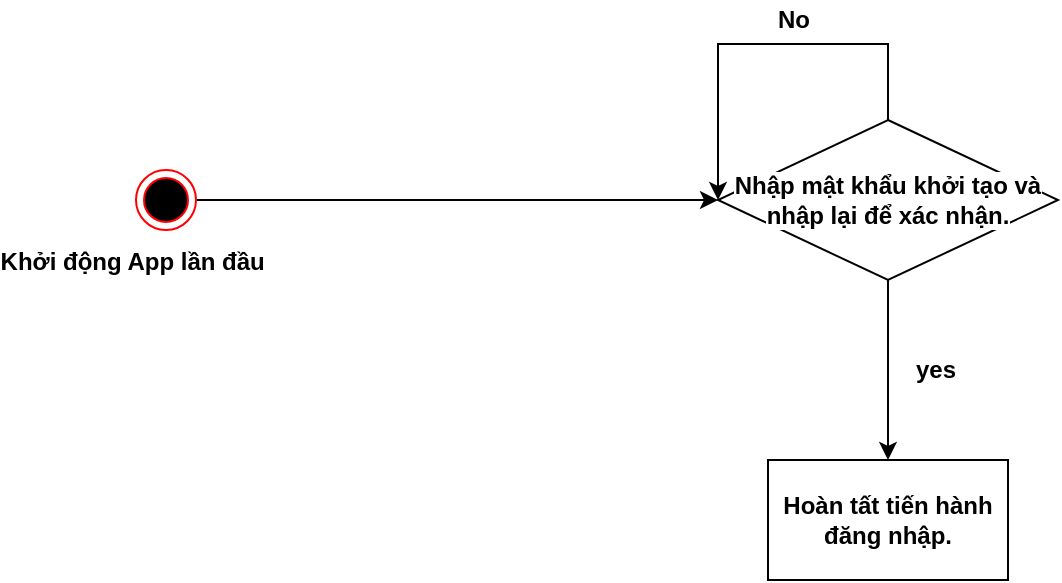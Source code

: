 <mxfile version="14.6.13" type="github">
  <diagram id="C5RBs43oDa-KdzZeNtuy" name="Page-1">
    <mxGraphModel dx="1268" dy="401" grid="0" gridSize="10" guides="1" tooltips="1" connect="1" arrows="1" fold="1" page="0" pageScale="1" pageWidth="827" pageHeight="1169" math="0" shadow="0">
      <root>
        <mxCell id="WIyWlLk6GJQsqaUBKTNV-0" />
        <mxCell id="WIyWlLk6GJQsqaUBKTNV-1" parent="WIyWlLk6GJQsqaUBKTNV-0" />
        <mxCell id="QB-hrhWgAR027L08079Y-3" value="" style="edgeStyle=orthogonalEdgeStyle;rounded=0;orthogonalLoop=1;jettySize=auto;html=1;" edge="1" parent="WIyWlLk6GJQsqaUBKTNV-1" source="QB-hrhWgAR027L08079Y-1" target="QB-hrhWgAR027L08079Y-5">
          <mxGeometry relative="1" as="geometry">
            <mxPoint x="285" y="128" as="targetPoint" />
          </mxGeometry>
        </mxCell>
        <mxCell id="QB-hrhWgAR027L08079Y-1" value="" style="ellipse;html=1;shape=endState;fillColor=#000000;strokeColor=#ff0000;" vertex="1" parent="WIyWlLk6GJQsqaUBKTNV-1">
          <mxGeometry x="-23" y="113" width="30" height="30" as="geometry" />
        </mxCell>
        <mxCell id="QB-hrhWgAR027L08079Y-4" value="Khởi động App lần đầu " style="text;align=center;fontStyle=1;verticalAlign=middle;spacingLeft=3;spacingRight=3;strokeColor=none;rotatable=0;points=[[0,0.5],[1,0.5]];portConstraint=eastwest;fillColor=none;gradientColor=none;" vertex="1" parent="WIyWlLk6GJQsqaUBKTNV-1">
          <mxGeometry x="-63" y="139" width="80" height="38" as="geometry" />
        </mxCell>
        <mxCell id="QB-hrhWgAR027L08079Y-7" value="" style="edgeStyle=orthogonalEdgeStyle;rounded=0;orthogonalLoop=1;jettySize=auto;html=1;" edge="1" parent="WIyWlLk6GJQsqaUBKTNV-1" source="QB-hrhWgAR027L08079Y-5" target="QB-hrhWgAR027L08079Y-6">
          <mxGeometry relative="1" as="geometry" />
        </mxCell>
        <mxCell id="QB-hrhWgAR027L08079Y-10" value="" style="edgeStyle=orthogonalEdgeStyle;rounded=0;orthogonalLoop=1;jettySize=auto;html=1;entryX=0;entryY=0.5;entryDx=0;entryDy=0;" edge="1" parent="WIyWlLk6GJQsqaUBKTNV-1" source="QB-hrhWgAR027L08079Y-5" target="QB-hrhWgAR027L08079Y-5">
          <mxGeometry relative="1" as="geometry">
            <mxPoint x="438" y="50" as="targetPoint" />
            <Array as="points">
              <mxPoint x="353" y="50" />
              <mxPoint x="268" y="50" />
            </Array>
          </mxGeometry>
        </mxCell>
        <mxCell id="QB-hrhWgAR027L08079Y-5" value="&lt;meta charset=&quot;utf-8&quot;&gt;&lt;span style=&quot;color: rgb(0, 0, 0); font-family: helvetica; font-size: 12px; font-style: normal; letter-spacing: normal; text-align: center; text-indent: 0px; text-transform: none; word-spacing: 0px; background-color: rgb(255, 255, 255); display: inline; float: none;&quot;&gt;Nhập mật khẩu khởi tạo và nhập lại để xác nhận.&lt;/span&gt;" style="rhombus;whiteSpace=wrap;html=1;fillColor=none;gradientColor=none;fontStyle=1" vertex="1" parent="WIyWlLk6GJQsqaUBKTNV-1">
          <mxGeometry x="268" y="88" width="170" height="80" as="geometry" />
        </mxCell>
        <mxCell id="QB-hrhWgAR027L08079Y-6" value="&lt;b&gt;Hoàn tất tiến hành đăng nhập.&lt;/b&gt;" style="whiteSpace=wrap;html=1;fillColor=none;" vertex="1" parent="WIyWlLk6GJQsqaUBKTNV-1">
          <mxGeometry x="293" y="258" width="120" height="60" as="geometry" />
        </mxCell>
        <mxCell id="QB-hrhWgAR027L08079Y-8" value="&lt;b&gt;yes&lt;/b&gt;" style="text;html=1;strokeColor=none;fillColor=none;align=center;verticalAlign=middle;whiteSpace=wrap;rounded=0;" vertex="1" parent="WIyWlLk6GJQsqaUBKTNV-1">
          <mxGeometry x="357" y="203" width="40" height="20" as="geometry" />
        </mxCell>
        <mxCell id="QB-hrhWgAR027L08079Y-9" value="&lt;b&gt;No&lt;/b&gt;" style="text;html=1;strokeColor=none;fillColor=none;align=center;verticalAlign=middle;whiteSpace=wrap;rounded=0;" vertex="1" parent="WIyWlLk6GJQsqaUBKTNV-1">
          <mxGeometry x="286" y="28" width="40" height="20" as="geometry" />
        </mxCell>
      </root>
    </mxGraphModel>
  </diagram>
</mxfile>
